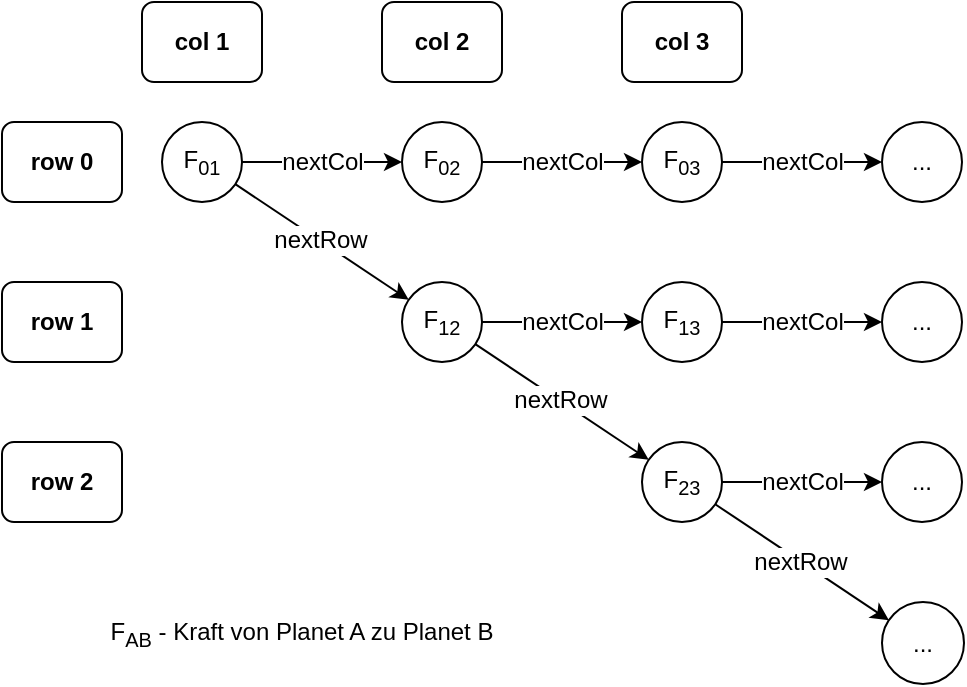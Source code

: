 <mxfile version="26.0.16">
  <diagram name="Page-1" id="3D-ucWUT8Je3nkYX09Tv">
    <mxGraphModel dx="1434" dy="892" grid="0" gridSize="10" guides="1" tooltips="1" connect="1" arrows="1" fold="1" page="1" pageScale="1" pageWidth="827" pageHeight="1169" math="0" shadow="0">
      <root>
        <mxCell id="0" />
        <mxCell id="1" parent="0" />
        <mxCell id="rrnpN5_68PFNWWVhybHh-61" value="nextCol" style="edgeStyle=orthogonalEdgeStyle;rounded=0;orthogonalLoop=1;jettySize=auto;html=1;fontSize=12;fontFamily=Liberation Sans;" edge="1" parent="1" source="rrnpN5_68PFNWWVhybHh-59" target="rrnpN5_68PFNWWVhybHh-60">
          <mxGeometry relative="1" as="geometry">
            <mxPoint as="offset" />
          </mxGeometry>
        </mxCell>
        <mxCell id="rrnpN5_68PFNWWVhybHh-69" value="" style="rounded=0;orthogonalLoop=1;jettySize=auto;html=1;fontSize=12;fontFamily=Liberation Sans;" edge="1" parent="1" source="rrnpN5_68PFNWWVhybHh-59" target="rrnpN5_68PFNWWVhybHh-68">
          <mxGeometry relative="1" as="geometry" />
        </mxCell>
        <mxCell id="rrnpN5_68PFNWWVhybHh-75" value="nextRow" style="edgeLabel;html=1;align=center;verticalAlign=middle;resizable=0;points=[];fontSize=12;fontFamily=Liberation Sans;" vertex="1" connectable="0" parent="rrnpN5_68PFNWWVhybHh-69">
          <mxGeometry x="-0.027" relative="1" as="geometry">
            <mxPoint as="offset" />
          </mxGeometry>
        </mxCell>
        <mxCell id="rrnpN5_68PFNWWVhybHh-59" value="F&lt;sub&gt;01&lt;/sub&gt;" style="ellipse;whiteSpace=wrap;html=1;aspect=fixed;fontSize=12;fontFamily=Liberation Sans;" vertex="1" parent="1">
          <mxGeometry x="200" y="240" width="40" height="40" as="geometry" />
        </mxCell>
        <mxCell id="rrnpN5_68PFNWWVhybHh-63" value="nextCol" style="edgeStyle=orthogonalEdgeStyle;rounded=0;orthogonalLoop=1;jettySize=auto;html=1;fontSize=12;fontFamily=Liberation Sans;" edge="1" parent="1" source="rrnpN5_68PFNWWVhybHh-60" target="rrnpN5_68PFNWWVhybHh-62">
          <mxGeometry relative="1" as="geometry" />
        </mxCell>
        <mxCell id="rrnpN5_68PFNWWVhybHh-60" value="F&lt;sub&gt;02&lt;/sub&gt;" style="ellipse;whiteSpace=wrap;html=1;aspect=fixed;fontSize=12;fontFamily=Liberation Sans;" vertex="1" parent="1">
          <mxGeometry x="320" y="240" width="40" height="40" as="geometry" />
        </mxCell>
        <mxCell id="rrnpN5_68PFNWWVhybHh-65" value="nextC&lt;span style=&quot;background-color: light-dark(#ffffff, var(--ge-dark-color, #121212)); color: light-dark(rgb(0, 0, 0), rgb(255, 255, 255));&quot;&gt;ol&lt;/span&gt;" style="edgeStyle=orthogonalEdgeStyle;rounded=0;orthogonalLoop=1;jettySize=auto;html=1;fontSize=12;fontFamily=Liberation Sans;" edge="1" parent="1" source="rrnpN5_68PFNWWVhybHh-62" target="rrnpN5_68PFNWWVhybHh-64">
          <mxGeometry relative="1" as="geometry">
            <mxPoint as="offset" />
          </mxGeometry>
        </mxCell>
        <mxCell id="rrnpN5_68PFNWWVhybHh-62" value="F&lt;sub&gt;03&lt;/sub&gt;" style="ellipse;whiteSpace=wrap;html=1;aspect=fixed;fontSize=12;fontFamily=Liberation Sans;" vertex="1" parent="1">
          <mxGeometry x="440" y="240" width="40" height="40" as="geometry" />
        </mxCell>
        <mxCell id="rrnpN5_68PFNWWVhybHh-64" value="..." style="ellipse;whiteSpace=wrap;html=1;aspect=fixed;fontSize=12;fontFamily=Liberation Sans;" vertex="1" parent="1">
          <mxGeometry x="560" y="240" width="40" height="40" as="geometry" />
        </mxCell>
        <mxCell id="rrnpN5_68PFNWWVhybHh-68" value="F&lt;span&gt;&lt;sub&gt;12&lt;/sub&gt;&lt;/span&gt;" style="ellipse;whiteSpace=wrap;html=1;aspect=fixed;fontSize=12;fontFamily=Liberation Sans;" vertex="1" parent="1">
          <mxGeometry x="320" y="320" width="40" height="40" as="geometry" />
        </mxCell>
        <mxCell id="rrnpN5_68PFNWWVhybHh-71" value="F&lt;span&gt;&lt;sub&gt;13&lt;/sub&gt;&lt;/span&gt;" style="ellipse;whiteSpace=wrap;html=1;aspect=fixed;fontSize=12;fontFamily=Liberation Sans;" vertex="1" parent="1">
          <mxGeometry x="440" y="320" width="40" height="40" as="geometry" />
        </mxCell>
        <mxCell id="rrnpN5_68PFNWWVhybHh-73" value="..." style="ellipse;whiteSpace=wrap;html=1;aspect=fixed;fontSize=12;fontFamily=Liberation Sans;" vertex="1" parent="1">
          <mxGeometry x="560" y="320" width="40" height="40" as="geometry" />
        </mxCell>
        <mxCell id="rrnpN5_68PFNWWVhybHh-76" value="" style="rounded=0;orthogonalLoop=1;jettySize=auto;html=1;fontSize=12;fontFamily=Liberation Sans;" edge="1" parent="1" target="rrnpN5_68PFNWWVhybHh-79" source="rrnpN5_68PFNWWVhybHh-68">
          <mxGeometry relative="1" as="geometry">
            <mxPoint x="370" y="450" as="sourcePoint" />
          </mxGeometry>
        </mxCell>
        <mxCell id="rrnpN5_68PFNWWVhybHh-77" value="nextRow" style="edgeLabel;html=1;align=center;verticalAlign=middle;resizable=0;points=[];fontSize=12;fontFamily=Liberation Sans;" vertex="1" connectable="0" parent="rrnpN5_68PFNWWVhybHh-76">
          <mxGeometry x="-0.027" relative="1" as="geometry">
            <mxPoint as="offset" />
          </mxGeometry>
        </mxCell>
        <mxCell id="rrnpN5_68PFNWWVhybHh-79" value="F&lt;span&gt;&lt;sub&gt;23&lt;/sub&gt;&lt;/span&gt;" style="ellipse;whiteSpace=wrap;html=1;aspect=fixed;fontSize=12;fontFamily=Liberation Sans;" vertex="1" parent="1">
          <mxGeometry x="440" y="400" width="40" height="40" as="geometry" />
        </mxCell>
        <mxCell id="rrnpN5_68PFNWWVhybHh-81" value="..." style="ellipse;whiteSpace=wrap;html=1;aspect=fixed;fontSize=12;fontFamily=Liberation Sans;" vertex="1" parent="1">
          <mxGeometry x="560" y="400" width="40" height="40" as="geometry" />
        </mxCell>
        <mxCell id="rrnpN5_68PFNWWVhybHh-83" value="" style="rounded=0;orthogonalLoop=1;jettySize=auto;html=1;fontSize=12;fontFamily=Liberation Sans;" edge="1" parent="1" target="rrnpN5_68PFNWWVhybHh-85" source="rrnpN5_68PFNWWVhybHh-79">
          <mxGeometry relative="1" as="geometry">
            <mxPoint x="426.914" y="519.997" as="sourcePoint" />
          </mxGeometry>
        </mxCell>
        <mxCell id="rrnpN5_68PFNWWVhybHh-84" value="nextRow" style="edgeLabel;html=1;align=center;verticalAlign=middle;resizable=0;points=[];fontSize=12;fontFamily=Liberation Sans;" vertex="1" connectable="0" parent="rrnpN5_68PFNWWVhybHh-83">
          <mxGeometry x="-0.027" relative="1" as="geometry">
            <mxPoint as="offset" />
          </mxGeometry>
        </mxCell>
        <mxCell id="rrnpN5_68PFNWWVhybHh-85" value="..." style="ellipse;whiteSpace=wrap;html=1;aspect=fixed;fontSize=12;fontFamily=Liberation Sans;" vertex="1" parent="1">
          <mxGeometry x="560" y="480" width="41" height="41" as="geometry" />
        </mxCell>
        <mxCell id="rrnpN5_68PFNWWVhybHh-86" value="row 0" style="rounded=1;whiteSpace=wrap;html=1;fontStyle=1;fontSize=12;fontFamily=Liberation Sans;" vertex="1" parent="1">
          <mxGeometry x="120" y="240" width="60" height="40" as="geometry" />
        </mxCell>
        <mxCell id="rrnpN5_68PFNWWVhybHh-87" value="row 1" style="rounded=1;whiteSpace=wrap;html=1;fontStyle=1;fontSize=12;fontFamily=Liberation Sans;" vertex="1" parent="1">
          <mxGeometry x="120" y="320" width="60" height="40" as="geometry" />
        </mxCell>
        <mxCell id="rrnpN5_68PFNWWVhybHh-88" value="row 2" style="rounded=1;whiteSpace=wrap;html=1;fontStyle=1;fontSize=12;fontFamily=Liberation Sans;" vertex="1" parent="1">
          <mxGeometry x="120" y="400" width="60" height="40" as="geometry" />
        </mxCell>
        <mxCell id="rrnpN5_68PFNWWVhybHh-90" value="col&amp;nbsp;&lt;span style=&quot;background-color: transparent; color: light-dark(rgb(0, 0, 0), rgb(255, 255, 255));&quot;&gt;1&lt;/span&gt;" style="rounded=1;whiteSpace=wrap;html=1;fontStyle=1;fontSize=12;fontFamily=Liberation Sans;" vertex="1" parent="1">
          <mxGeometry x="190" y="180" width="60" height="40" as="geometry" />
        </mxCell>
        <mxCell id="rrnpN5_68PFNWWVhybHh-91" value="col 2" style="rounded=1;whiteSpace=wrap;html=1;fontStyle=1;fontSize=12;fontFamily=Liberation Sans;" vertex="1" parent="1">
          <mxGeometry x="310" y="180" width="60" height="40" as="geometry" />
        </mxCell>
        <mxCell id="rrnpN5_68PFNWWVhybHh-92" value="col 3" style="rounded=1;whiteSpace=wrap;html=1;fontStyle=1;fontSize=12;fontFamily=Liberation Sans;" vertex="1" parent="1">
          <mxGeometry x="430" y="180" width="60" height="40" as="geometry" />
        </mxCell>
        <mxCell id="rrnpN5_68PFNWWVhybHh-93" value="F&lt;span&gt;&lt;sub&gt;AB&lt;/sub&gt;&amp;nbsp;- Kraft von Planet A zu Planet B&lt;/span&gt;" style="text;html=1;align=center;verticalAlign=middle;whiteSpace=wrap;rounded=0;fontSize=12;fontFamily=Liberation Sans;" vertex="1" parent="1">
          <mxGeometry x="150" y="471" width="240" height="50" as="geometry" />
        </mxCell>
        <mxCell id="rrnpN5_68PFNWWVhybHh-95" value="nextC&lt;span style=&quot;background-color: light-dark(#ffffff, var(--ge-dark-color, #121212)); color: light-dark(rgb(0, 0, 0), rgb(255, 255, 255));&quot;&gt;ol&lt;/span&gt;" style="edgeStyle=orthogonalEdgeStyle;rounded=0;orthogonalLoop=1;jettySize=auto;html=1;fontSize=12;fontFamily=Liberation Sans;" edge="1" parent="1" source="rrnpN5_68PFNWWVhybHh-71" target="rrnpN5_68PFNWWVhybHh-73">
          <mxGeometry relative="1" as="geometry">
            <mxPoint x="500" y="280" as="sourcePoint" />
            <mxPoint x="580" y="280" as="targetPoint" />
            <mxPoint as="offset" />
          </mxGeometry>
        </mxCell>
        <mxCell id="rrnpN5_68PFNWWVhybHh-96" value="nextC&lt;span style=&quot;background-color: light-dark(#ffffff, var(--ge-dark-color, #121212)); color: light-dark(rgb(0, 0, 0), rgb(255, 255, 255));&quot;&gt;ol&lt;/span&gt;" style="edgeStyle=orthogonalEdgeStyle;rounded=0;orthogonalLoop=1;jettySize=auto;html=1;fontSize=12;fontFamily=Liberation Sans;" edge="1" parent="1" source="rrnpN5_68PFNWWVhybHh-79" target="rrnpN5_68PFNWWVhybHh-81">
          <mxGeometry relative="1" as="geometry">
            <mxPoint x="517" y="294" as="sourcePoint" />
            <mxPoint x="590" y="290" as="targetPoint" />
            <mxPoint as="offset" />
          </mxGeometry>
        </mxCell>
        <mxCell id="rrnpN5_68PFNWWVhybHh-97" value="nextC&lt;span style=&quot;background-color: light-dark(#ffffff, var(--ge-dark-color, #121212)); color: light-dark(rgb(0, 0, 0), rgb(255, 255, 255));&quot;&gt;ol&lt;/span&gt;" style="edgeStyle=orthogonalEdgeStyle;rounded=0;orthogonalLoop=1;jettySize=auto;html=1;fontSize=12;fontFamily=Liberation Sans;" edge="1" parent="1" source="rrnpN5_68PFNWWVhybHh-68" target="rrnpN5_68PFNWWVhybHh-71">
          <mxGeometry relative="1" as="geometry">
            <mxPoint x="490" y="350" as="sourcePoint" />
            <mxPoint x="454" y="338" as="targetPoint" />
            <mxPoint as="offset" />
          </mxGeometry>
        </mxCell>
      </root>
    </mxGraphModel>
  </diagram>
</mxfile>
